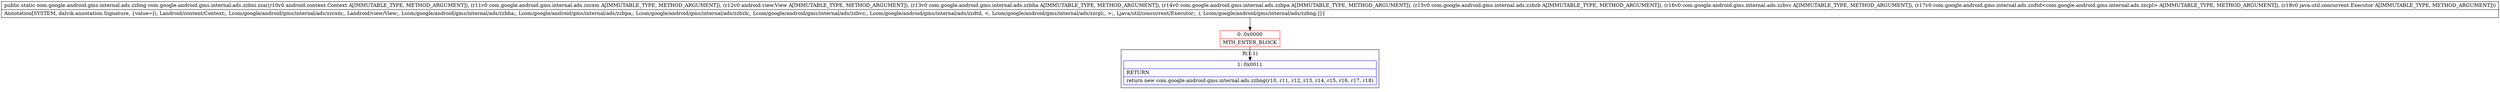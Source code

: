 digraph "CFG forcom.google.android.gms.internal.ads.zzbni.zza(Landroid\/content\/Context;Lcom\/google\/android\/gms\/internal\/ads\/zzcxm;Landroid\/view\/View;Lcom\/google\/android\/gms\/internal\/ads\/zzbha;Lcom\/google\/android\/gms\/internal\/ads\/zzbpa;Lcom\/google\/android\/gms\/internal\/ads\/zzbzb;Lcom\/google\/android\/gms\/internal\/ads\/zzbvc;Lcom\/google\/android\/gms\/internal\/ads\/zzdtd;Ljava\/util\/concurrent\/Executor;)Lcom\/google\/android\/gms\/internal\/ads\/zzbng;" {
subgraph cluster_Region_2048758561 {
label = "R(1:1)";
node [shape=record,color=blue];
Node_1 [shape=record,label="{1\:\ 0x0011|RETURN\l|return new com.google.android.gms.internal.ads.zzbng(r10, r11, r12, r13, r14, r15, r16, r17, r18)\l}"];
}
Node_0 [shape=record,color=red,label="{0\:\ 0x0000|MTH_ENTER_BLOCK\l}"];
MethodNode[shape=record,label="{public static com.google.android.gms.internal.ads.zzbng com.google.android.gms.internal.ads.zzbni.zza((r10v0 android.content.Context A[IMMUTABLE_TYPE, METHOD_ARGUMENT]), (r11v0 com.google.android.gms.internal.ads.zzcxm A[IMMUTABLE_TYPE, METHOD_ARGUMENT]), (r12v0 android.view.View A[IMMUTABLE_TYPE, METHOD_ARGUMENT]), (r13v0 com.google.android.gms.internal.ads.zzbha A[IMMUTABLE_TYPE, METHOD_ARGUMENT]), (r14v0 com.google.android.gms.internal.ads.zzbpa A[IMMUTABLE_TYPE, METHOD_ARGUMENT]), (r15v0 com.google.android.gms.internal.ads.zzbzb A[IMMUTABLE_TYPE, METHOD_ARGUMENT]), (r16v0 com.google.android.gms.internal.ads.zzbvc A[IMMUTABLE_TYPE, METHOD_ARGUMENT]), (r17v0 com.google.android.gms.internal.ads.zzdtd\<com.google.android.gms.internal.ads.zzcpl\> A[IMMUTABLE_TYPE, METHOD_ARGUMENT]), (r18v0 java.util.concurrent.Executor A[IMMUTABLE_TYPE, METHOD_ARGUMENT]))  | Annotation[SYSTEM, dalvik.annotation.Signature, \{value=[(, Landroid\/content\/Context;, Lcom\/google\/android\/gms\/internal\/ads\/zzcxm;, Landroid\/view\/View;, Lcom\/google\/android\/gms\/internal\/ads\/zzbha;, Lcom\/google\/android\/gms\/internal\/ads\/zzbpa;, Lcom\/google\/android\/gms\/internal\/ads\/zzbzb;, Lcom\/google\/android\/gms\/internal\/ads\/zzbvc;, Lcom\/google\/android\/gms\/internal\/ads\/zzdtd, \<, Lcom\/google\/android\/gms\/internal\/ads\/zzcpl;, \>;, Ljava\/util\/concurrent\/Executor;, ), Lcom\/google\/android\/gms\/internal\/ads\/zzbng;]\}]\l}"];
MethodNode -> Node_0;
Node_0 -> Node_1;
}

